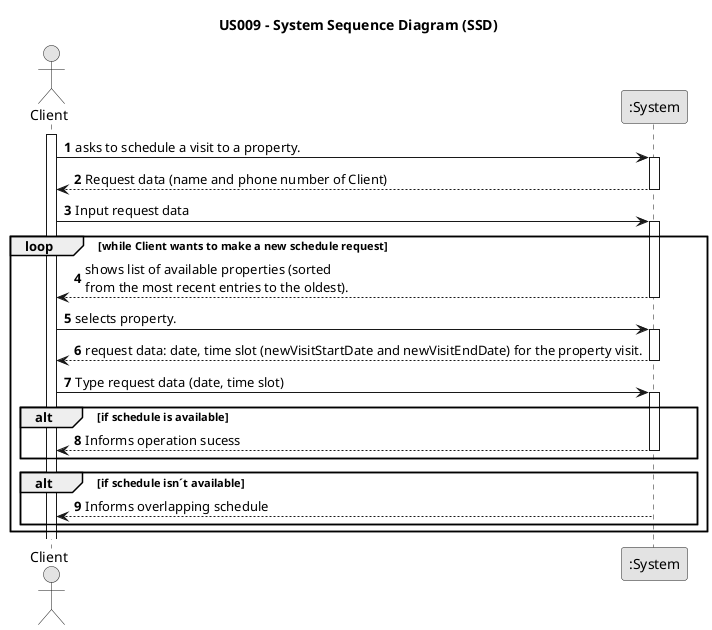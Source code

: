 @startuml
skinparam monochrome true
skinparam packageStyle rectangle
skinparam shadowing false

title US009 - System Sequence Diagram (SSD)

autonumber

actor "Client" as Customer
participant ":System" as System

activate Customer

    Customer -> System : asks to schedule a visit to a property.
    activate System

    System --> Customer : Request data (name and phone number of Client)
    deactivate System

    Customer -> System : Input request data
    activate System

    loop while Client wants to make a new schedule request

    System --> Customer : shows list of available properties (sorted \nfrom the most recent entries to the oldest).

    deactivate System

    Customer -> System : selects property.
    activate System

    System --> Customer : request data: date, time slot (newVisitStartDate and newVisitEndDate) for the property visit.

    deactivate System

    Customer -> System : Type request data (date, time slot)

    activate System

    alt if schedule is available
       System --> Customer : Informs operation sucess
    deactivate System
    end
    alt if schedule isn´t available
    System --> Customer : Informs overlapping schedule
    end

    end






@enduml